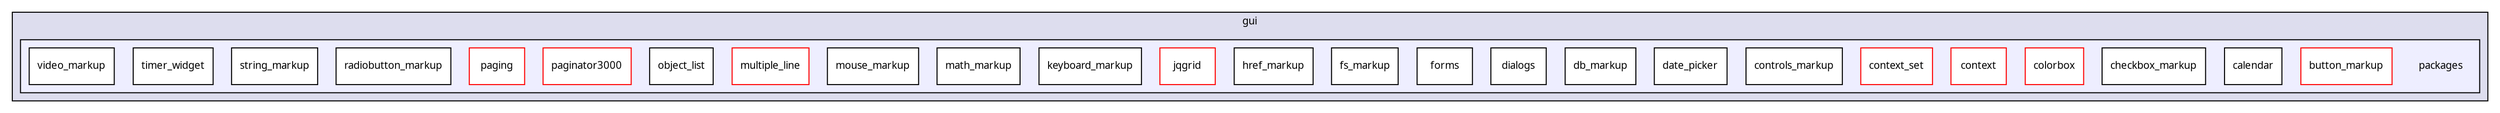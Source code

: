 digraph "packages/gui/packages/" {
  compound=true
  node [ fontsize="10", fontname="FreeSans.ttf"];
  edge [ labelfontsize="10", labelfontname="FreeSans.ttf"];
  subgraph clusterdir_6e11b47f71b207b27145207ea75fef9e {
    graph [ bgcolor="#ddddee", pencolor="black", label="gui" fontname="FreeSans.ttf", fontsize="10", URL="dir_6e11b47f71b207b27145207ea75fef9e.html"]
  subgraph clusterdir_22da140b0ceba9af8df63b75c08d8cba {
    graph [ bgcolor="#eeeeff", pencolor="black", label="" URL="dir_22da140b0ceba9af8df63b75c08d8cba.html"];
    dir_22da140b0ceba9af8df63b75c08d8cba [shape=plaintext label="packages"];
    dir_b9da262f7a706c274d41056f52bc9941 [shape=box label="button_markup" color="red" fillcolor="white" style="filled" URL="dir_b9da262f7a706c274d41056f52bc9941.html"];
    dir_6f38c4bae2411d174002a948d7ae0d1f [shape=box label="calendar" color="black" fillcolor="white" style="filled" URL="dir_6f38c4bae2411d174002a948d7ae0d1f.html"];
    dir_f147b9cc418d2f5b4d70b018cfa26001 [shape=box label="checkbox_markup" color="black" fillcolor="white" style="filled" URL="dir_f147b9cc418d2f5b4d70b018cfa26001.html"];
    dir_3ca3542cf9be521df6d89796b8efcd70 [shape=box label="colorbox" color="red" fillcolor="white" style="filled" URL="dir_3ca3542cf9be521df6d89796b8efcd70.html"];
    dir_1c78be4b0de2ba318a48725db68ff008 [shape=box label="context" color="red" fillcolor="white" style="filled" URL="dir_1c78be4b0de2ba318a48725db68ff008.html"];
    dir_198d97c8749811c84d471cce7b818c2f [shape=box label="context_set" color="red" fillcolor="white" style="filled" URL="dir_198d97c8749811c84d471cce7b818c2f.html"];
    dir_e4f103446ceb05a467f3b2dd3e685368 [shape=box label="controls_markup" color="black" fillcolor="white" style="filled" URL="dir_e4f103446ceb05a467f3b2dd3e685368.html"];
    dir_b987a182f4cac2715115b1617dbb12e7 [shape=box label="date_picker" color="black" fillcolor="white" style="filled" URL="dir_b987a182f4cac2715115b1617dbb12e7.html"];
    dir_b40e5807a9c062b566c8c35b1b50898f [shape=box label="db_markup" color="black" fillcolor="white" style="filled" URL="dir_b40e5807a9c062b566c8c35b1b50898f.html"];
    dir_6e5412afcff3f7bb885833738b5d33e5 [shape=box label="dialogs" color="black" fillcolor="white" style="filled" URL="dir_6e5412afcff3f7bb885833738b5d33e5.html"];
    dir_89cfbaba64a8d7177afb66f4c99a3115 [shape=box label="forms" color="black" fillcolor="white" style="filled" URL="dir_89cfbaba64a8d7177afb66f4c99a3115.html"];
    dir_17474f9d10817f7867aa497007fb78cf [shape=box label="fs_markup" color="black" fillcolor="white" style="filled" URL="dir_17474f9d10817f7867aa497007fb78cf.html"];
    dir_a32ab29a685f187bf8e7e7fcf8c7b16e [shape=box label="href_markup" color="black" fillcolor="white" style="filled" URL="dir_a32ab29a685f187bf8e7e7fcf8c7b16e.html"];
    dir_e00f2578ee5f2aca70dee6808d0f8d48 [shape=box label="jqgrid" color="red" fillcolor="white" style="filled" URL="dir_e00f2578ee5f2aca70dee6808d0f8d48.html"];
    dir_0bf9100be80735294c5f14a8437250ab [shape=box label="keyboard_markup" color="black" fillcolor="white" style="filled" URL="dir_0bf9100be80735294c5f14a8437250ab.html"];
    dir_aae3b0ff80f05663299c0f753f846cc7 [shape=box label="math_markup" color="black" fillcolor="white" style="filled" URL="dir_aae3b0ff80f05663299c0f753f846cc7.html"];
    dir_58bf62252942a30005b34f82bb5883b4 [shape=box label="mouse_markup" color="black" fillcolor="white" style="filled" URL="dir_58bf62252942a30005b34f82bb5883b4.html"];
    dir_9c6b630ff3183aae389b5cae27eb8000 [shape=box label="multiple_line" color="red" fillcolor="white" style="filled" URL="dir_9c6b630ff3183aae389b5cae27eb8000.html"];
    dir_2f4c262505424cf9e8ddb0b1e6ad1a59 [shape=box label="object_list" color="black" fillcolor="white" style="filled" URL="dir_2f4c262505424cf9e8ddb0b1e6ad1a59.html"];
    dir_c82e1eba7cb1bd8d8e8c803affe55c86 [shape=box label="paginator3000" color="red" fillcolor="white" style="filled" URL="dir_c82e1eba7cb1bd8d8e8c803affe55c86.html"];
    dir_7df2d8fe1638ed718cf268a2a929ea47 [shape=box label="paging" color="red" fillcolor="white" style="filled" URL="dir_7df2d8fe1638ed718cf268a2a929ea47.html"];
    dir_5c2e95cd643768d5a84cd98fec45ba95 [shape=box label="radiobutton_markup" color="black" fillcolor="white" style="filled" URL="dir_5c2e95cd643768d5a84cd98fec45ba95.html"];
    dir_b500c28a57c67bb543e8aa53edd31317 [shape=box label="string_markup" color="black" fillcolor="white" style="filled" URL="dir_b500c28a57c67bb543e8aa53edd31317.html"];
    dir_b168389c957b77d19069a76d07168792 [shape=box label="timer_widget" color="black" fillcolor="white" style="filled" URL="dir_b168389c957b77d19069a76d07168792.html"];
    dir_8f48b79c426fb8da98c485652ca1c2e4 [shape=box label="video_markup" color="black" fillcolor="white" style="filled" URL="dir_8f48b79c426fb8da98c485652ca1c2e4.html"];
  }
  }
}
